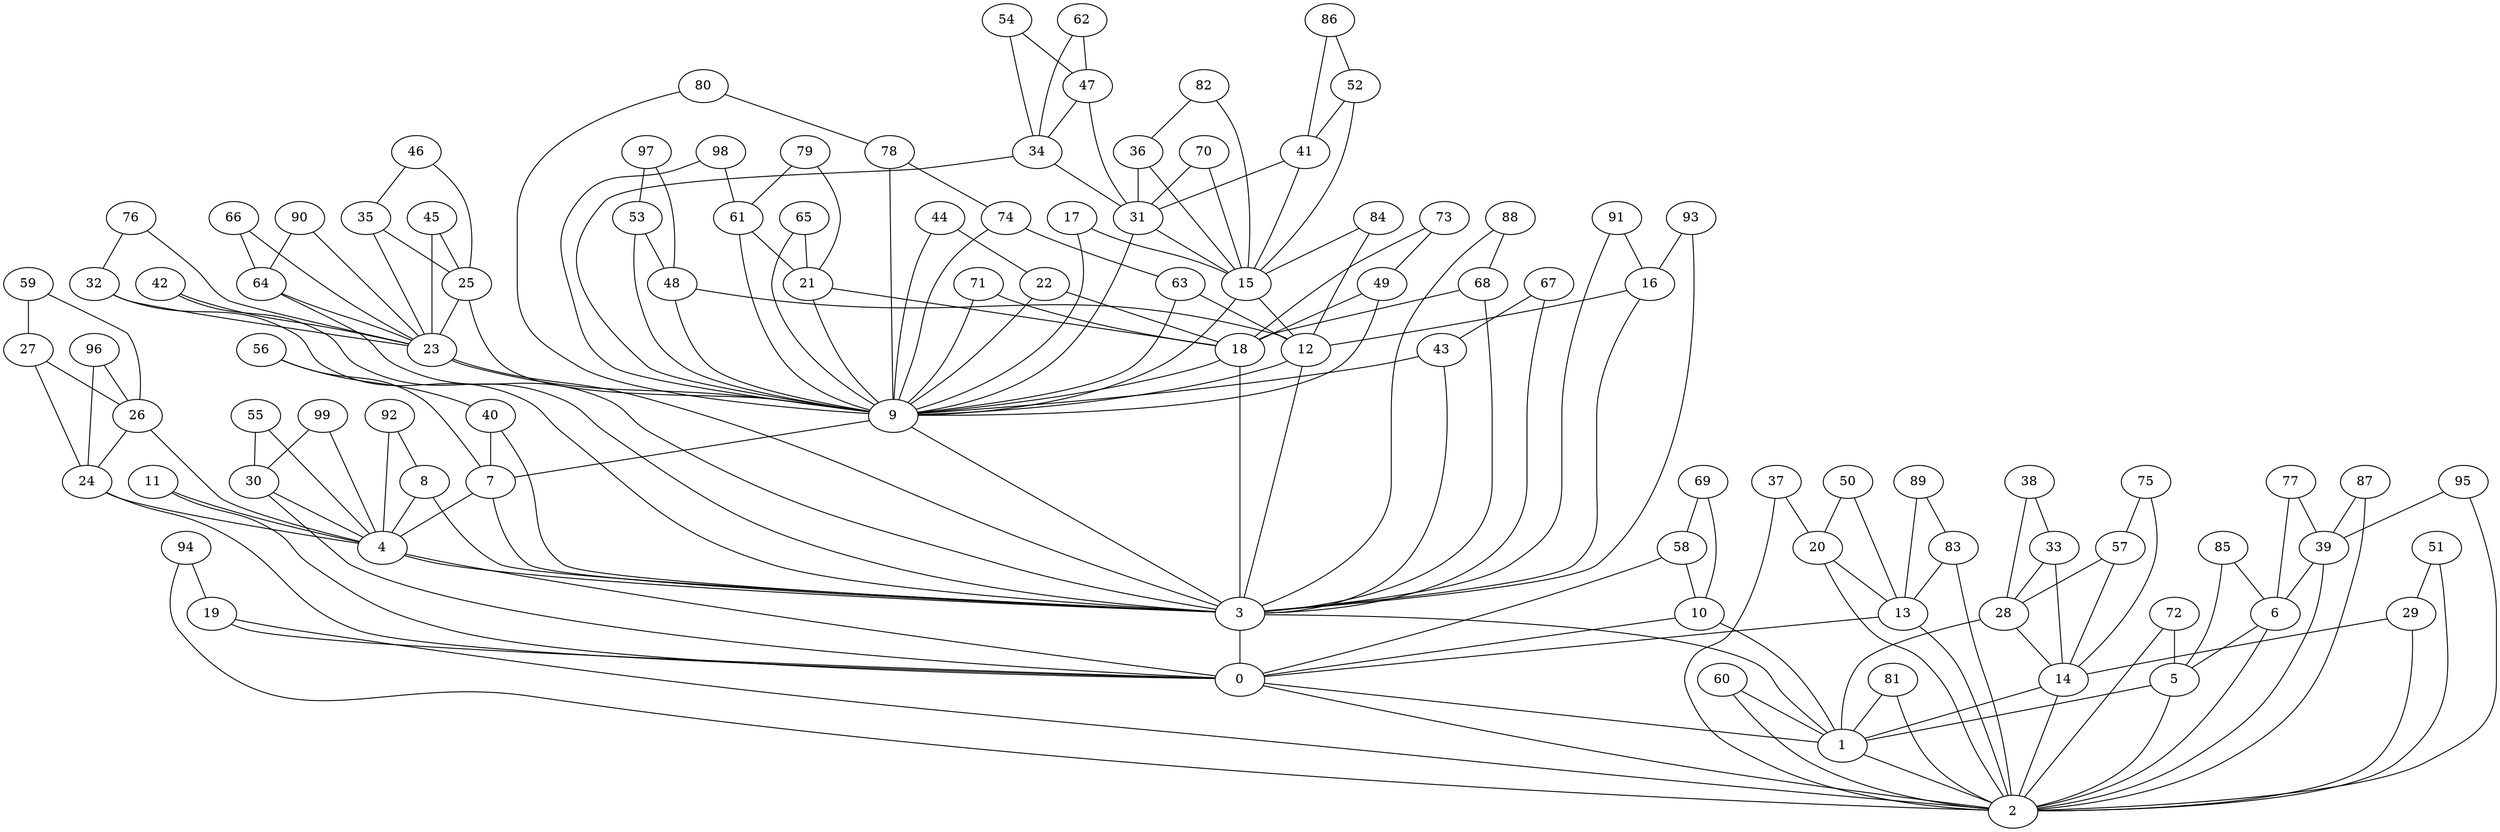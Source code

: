 graph {
    3 -- 0;
    3 -- 1;
    4 -- 3;
    4 -- 0;
    5 -- 1;
    5 -- 2;
    6 -- 5;
    6 -- 2;
    7 -- 4;
    7 -- 3;
    8 -- 4;
    8 -- 3;
    9 -- 7;
    9 -- 3;
    10 -- 0;
    10 -- 1;
    11 -- 4;
    11 -- 0;
    12 -- 9;
    12 -- 3;
    13 -- 2;
    13 -- 0;
    14 -- 1;
    14 -- 2;
    15 -- 12;
    15 -- 9;
    16 -- 12;
    16 -- 3;
    17 -- 15;
    17 -- 9;
    18 -- 9;
    18 -- 3;
    19 -- 2;
    19 -- 0;
    20 -- 13;
    20 -- 2;
    21 -- 18;
    21 -- 9;
    22 -- 18;
    22 -- 9;
    23 -- 9;
    23 -- 3;
    24 -- 4;
    24 -- 0;
    25 -- 23;
    25 -- 9;
    26 -- 24;
    26 -- 4;
    27 -- 26;
    27 -- 24;
    28 -- 14;
    28 -- 1;
    29 -- 14;
    29 -- 2;
    30 -- 4;
    30 -- 0;
    31 -- 15;
    31 -- 9;
    32 -- 23;
    32 -- 3;
    33 -- 28;
    33 -- 14;
    34 -- 31;
    34 -- 9;
    35 -- 25;
    35 -- 23;
    36 -- 31;
    36 -- 15;
    37 -- 20;
    37 -- 2;
    38 -- 33;
    38 -- 28;
    39 -- 6;
    39 -- 2;
    40 -- 7;
    40 -- 3;
    41 -- 31;
    41 -- 15;
    42 -- 23;
    42 -- 3;
    43 -- 9;
    43 -- 3;
    44 -- 22;
    44 -- 9;
    45 -- 25;
    45 -- 23;
    46 -- 35;
    46 -- 25;
    47 -- 34;
    47 -- 31;
    48 -- 12;
    48 -- 9;
    49 -- 18;
    49 -- 9;
    50 -- 20;
    50 -- 13;
    51 -- 29;
    51 -- 2;
    52 -- 41;
    52 -- 15;
    53 -- 48;
    53 -- 9;
    54 -- 47;
    54 -- 34;
    55 -- 30;
    55 -- 4;
    56 -- 40;
    56 -- 7;
    57 -- 28;
    57 -- 14;
    58 -- 10;
    58 -- 0;
    59 -- 27;
    59 -- 26;
    60 -- 1;
    60 -- 2;
    61 -- 21;
    61 -- 9;
    62 -- 47;
    62 -- 34;
    63 -- 12;
    63 -- 9;
    64 -- 23;
    64 -- 3;
    65 -- 21;
    65 -- 9;
    66 -- 64;
    66 -- 23;
    67 -- 43;
    67 -- 3;
    68 -- 18;
    68 -- 3;
    69 -- 58;
    69 -- 10;
    70 -- 31;
    70 -- 15;
    71 -- 18;
    71 -- 9;
    72 -- 5;
    72 -- 2;
    73 -- 49;
    73 -- 18;
    74 -- 63;
    74 -- 9;
    75 -- 57;
    75 -- 14;
    76 -- 32;
    76 -- 23;
    77 -- 39;
    77 -- 6;
    78 -- 74;
    78 -- 9;
    79 -- 61;
    79 -- 21;
    80 -- 78;
    80 -- 9;
    81 -- 1;
    81 -- 2;
    82 -- 36;
    82 -- 15;
    83 -- 13;
    83 -- 2;
    84 -- 15;
    84 -- 12;
    85 -- 6;
    85 -- 5;
    86 -- 52;
    86 -- 41;
    87 -- 39;
    87 -- 2;
    88 -- 68;
    88 -- 3;
    89 -- 83;
    89 -- 13;
    90 -- 64;
    90 -- 23;
    91 -- 16;
    91 -- 3;
    92 -- 8;
    92 -- 4;
    93 -- 16;
    93 -- 3;
    94 -- 19;
    94 -- 2;
    95 -- 39;
    95 -- 2;
    96 -- 26;
    96 -- 24;
    97 -- 53;
    97 -- 48;
    98 -- 61;
    98 -- 9;
    99 -- 30;
    99 -- 4;
    0 -- 1;
    1 -- 2;
    2 -- 0;
}